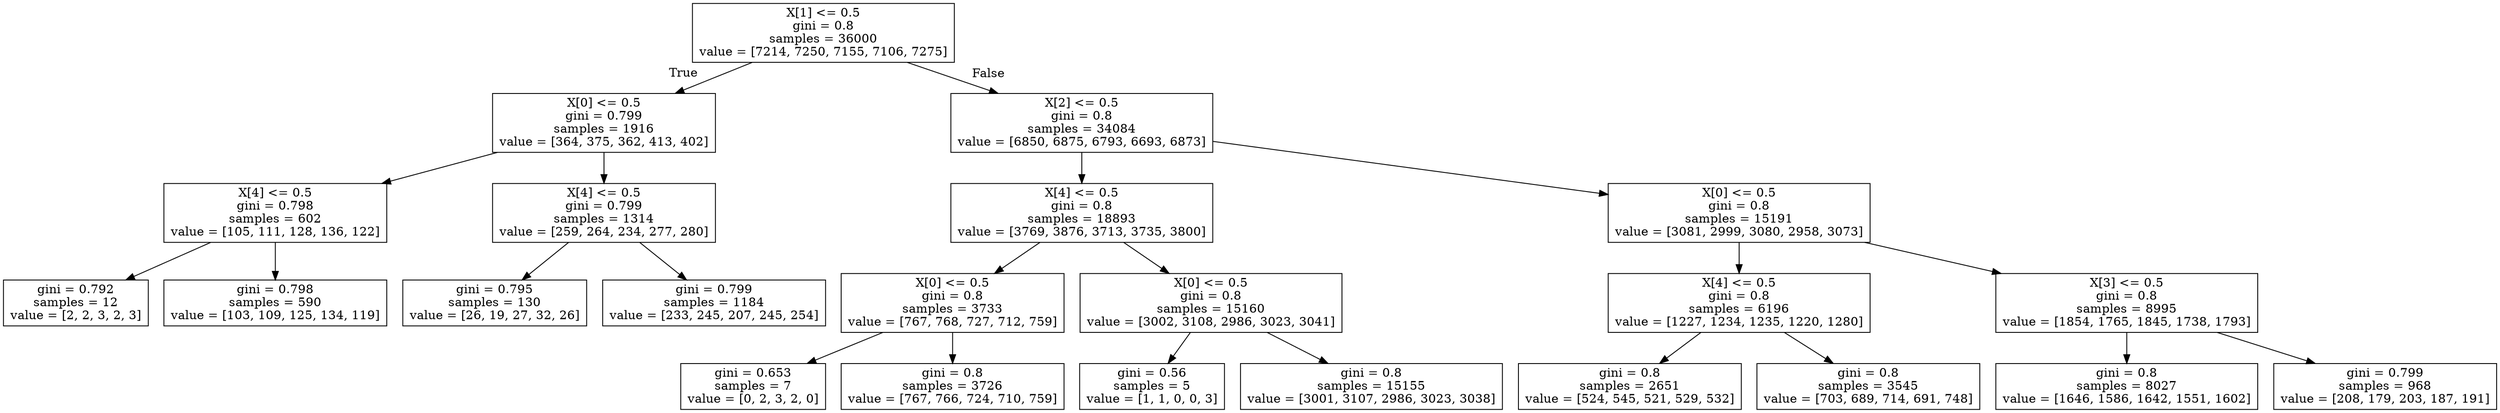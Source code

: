 digraph Tree {
node [shape=box] ;
0 [label="X[1] <= 0.5\ngini = 0.8\nsamples = 36000\nvalue = [7214, 7250, 7155, 7106, 7275]"] ;
1 [label="X[0] <= 0.5\ngini = 0.799\nsamples = 1916\nvalue = [364, 375, 362, 413, 402]"] ;
0 -> 1 [labeldistance=2.5, labelangle=45, headlabel="True"] ;
2 [label="X[4] <= 0.5\ngini = 0.798\nsamples = 602\nvalue = [105, 111, 128, 136, 122]"] ;
1 -> 2 ;
3 [label="gini = 0.792\nsamples = 12\nvalue = [2, 2, 3, 2, 3]"] ;
2 -> 3 ;
4 [label="gini = 0.798\nsamples = 590\nvalue = [103, 109, 125, 134, 119]"] ;
2 -> 4 ;
5 [label="X[4] <= 0.5\ngini = 0.799\nsamples = 1314\nvalue = [259, 264, 234, 277, 280]"] ;
1 -> 5 ;
6 [label="gini = 0.795\nsamples = 130\nvalue = [26, 19, 27, 32, 26]"] ;
5 -> 6 ;
7 [label="gini = 0.799\nsamples = 1184\nvalue = [233, 245, 207, 245, 254]"] ;
5 -> 7 ;
8 [label="X[2] <= 0.5\ngini = 0.8\nsamples = 34084\nvalue = [6850, 6875, 6793, 6693, 6873]"] ;
0 -> 8 [labeldistance=2.5, labelangle=-45, headlabel="False"] ;
9 [label="X[4] <= 0.5\ngini = 0.8\nsamples = 18893\nvalue = [3769, 3876, 3713, 3735, 3800]"] ;
8 -> 9 ;
10 [label="X[0] <= 0.5\ngini = 0.8\nsamples = 3733\nvalue = [767, 768, 727, 712, 759]"] ;
9 -> 10 ;
11 [label="gini = 0.653\nsamples = 7\nvalue = [0, 2, 3, 2, 0]"] ;
10 -> 11 ;
12 [label="gini = 0.8\nsamples = 3726\nvalue = [767, 766, 724, 710, 759]"] ;
10 -> 12 ;
13 [label="X[0] <= 0.5\ngini = 0.8\nsamples = 15160\nvalue = [3002, 3108, 2986, 3023, 3041]"] ;
9 -> 13 ;
14 [label="gini = 0.56\nsamples = 5\nvalue = [1, 1, 0, 0, 3]"] ;
13 -> 14 ;
15 [label="gini = 0.8\nsamples = 15155\nvalue = [3001, 3107, 2986, 3023, 3038]"] ;
13 -> 15 ;
16 [label="X[0] <= 0.5\ngini = 0.8\nsamples = 15191\nvalue = [3081, 2999, 3080, 2958, 3073]"] ;
8 -> 16 ;
17 [label="X[4] <= 0.5\ngini = 0.8\nsamples = 6196\nvalue = [1227, 1234, 1235, 1220, 1280]"] ;
16 -> 17 ;
18 [label="gini = 0.8\nsamples = 2651\nvalue = [524, 545, 521, 529, 532]"] ;
17 -> 18 ;
19 [label="gini = 0.8\nsamples = 3545\nvalue = [703, 689, 714, 691, 748]"] ;
17 -> 19 ;
20 [label="X[3] <= 0.5\ngini = 0.8\nsamples = 8995\nvalue = [1854, 1765, 1845, 1738, 1793]"] ;
16 -> 20 ;
21 [label="gini = 0.8\nsamples = 8027\nvalue = [1646, 1586, 1642, 1551, 1602]"] ;
20 -> 21 ;
22 [label="gini = 0.799\nsamples = 968\nvalue = [208, 179, 203, 187, 191]"] ;
20 -> 22 ;
}